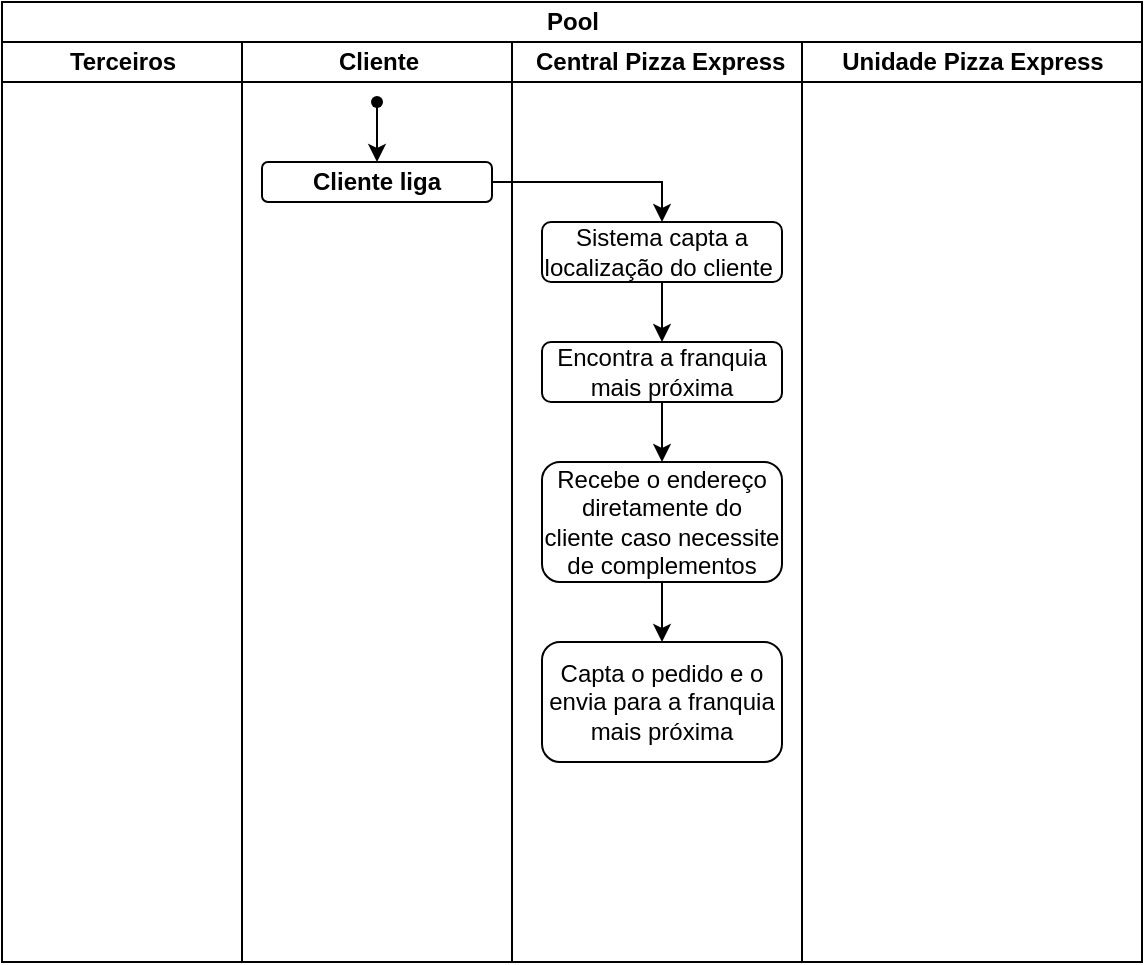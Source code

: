<mxfile version="24.7.13">
  <diagram name="Página-1" id="nzDrDzXbF5Iy9YIPnIax">
    <mxGraphModel dx="840" dy="1621" grid="1" gridSize="10" guides="1" tooltips="1" connect="1" arrows="1" fold="1" page="1" pageScale="1" pageWidth="827" pageHeight="1169" math="0" shadow="0">
      <root>
        <mxCell id="0" />
        <mxCell id="1" parent="0" />
        <mxCell id="0i0pU9Rxsa2nbH2X6kDl-33" value="Pool" style="swimlane;childLayout=stackLayout;resizeParent=1;resizeParentMax=0;startSize=20;html=1;" vertex="1" parent="1">
          <mxGeometry x="210" y="-40" width="570.0" height="480" as="geometry" />
        </mxCell>
        <mxCell id="0i0pU9Rxsa2nbH2X6kDl-34" value="Terceiros" style="swimlane;startSize=20;html=1;" vertex="1" parent="0i0pU9Rxsa2nbH2X6kDl-33">
          <mxGeometry y="20" width="120" height="460" as="geometry">
            <mxRectangle y="20" width="40" height="460" as="alternateBounds" />
          </mxGeometry>
        </mxCell>
        <mxCell id="0i0pU9Rxsa2nbH2X6kDl-35" value="Cliente" style="swimlane;startSize=20;html=1;" vertex="1" parent="0i0pU9Rxsa2nbH2X6kDl-33">
          <mxGeometry x="120" y="20" width="135.0" height="460" as="geometry" />
        </mxCell>
        <mxCell id="0i0pU9Rxsa2nbH2X6kDl-37" style="edgeStyle=orthogonalEdgeStyle;rounded=0;orthogonalLoop=1;jettySize=auto;html=1;entryX=0.5;entryY=0;entryDx=0;entryDy=0;" edge="1" parent="0i0pU9Rxsa2nbH2X6kDl-35" source="0i0pU9Rxsa2nbH2X6kDl-29" target="0i0pU9Rxsa2nbH2X6kDl-1">
          <mxGeometry relative="1" as="geometry" />
        </mxCell>
        <mxCell id="0i0pU9Rxsa2nbH2X6kDl-29" value="" style="shape=waypoint;sketch=0;fillStyle=solid;size=6;pointerEvents=1;points=[];fillColor=none;resizable=0;rotatable=0;perimeter=centerPerimeter;snapToPoint=1;fontStyle=1;verticalAlign=middle;fontSize=20;labelBackgroundColor=none;" vertex="1" parent="0i0pU9Rxsa2nbH2X6kDl-35">
          <mxGeometry x="57.5" y="20" width="20" height="20" as="geometry" />
        </mxCell>
        <mxCell id="0i0pU9Rxsa2nbH2X6kDl-1" value="Cliente liga" style="rounded=1;whiteSpace=wrap;html=1;fontStyle=1" vertex="1" parent="0i0pU9Rxsa2nbH2X6kDl-35">
          <mxGeometry x="10" y="60" width="115" height="20" as="geometry" />
        </mxCell>
        <mxCell id="0i0pU9Rxsa2nbH2X6kDl-36" value="&amp;nbsp; &amp;nbsp;Central Pizza Express" style="swimlane;startSize=20;html=1;align=left;" vertex="1" parent="0i0pU9Rxsa2nbH2X6kDl-33">
          <mxGeometry x="255.0" y="20" width="315" height="460" as="geometry">
            <mxRectangle x="255.0" y="20" width="40" height="460" as="alternateBounds" />
          </mxGeometry>
        </mxCell>
        <mxCell id="0i0pU9Rxsa2nbH2X6kDl-3" value="Sistema capta a localização do cliente&amp;nbsp;" style="rounded=1;whiteSpace=wrap;html=1;" vertex="1" parent="0i0pU9Rxsa2nbH2X6kDl-36">
          <mxGeometry x="15" y="90" width="120" height="30" as="geometry" />
        </mxCell>
        <mxCell id="0i0pU9Rxsa2nbH2X6kDl-40" style="edgeStyle=orthogonalEdgeStyle;rounded=0;orthogonalLoop=1;jettySize=auto;html=1;entryX=0.5;entryY=0;entryDx=0;entryDy=0;" edge="1" parent="0i0pU9Rxsa2nbH2X6kDl-36" source="0i0pU9Rxsa2nbH2X6kDl-5" target="0i0pU9Rxsa2nbH2X6kDl-39">
          <mxGeometry relative="1" as="geometry" />
        </mxCell>
        <mxCell id="0i0pU9Rxsa2nbH2X6kDl-5" value="Encontra a franquia mais próxima" style="rounded=1;whiteSpace=wrap;html=1;" vertex="1" parent="0i0pU9Rxsa2nbH2X6kDl-36">
          <mxGeometry x="15" y="150" width="120" height="30" as="geometry" />
        </mxCell>
        <mxCell id="0i0pU9Rxsa2nbH2X6kDl-4" style="edgeStyle=orthogonalEdgeStyle;rounded=0;orthogonalLoop=1;jettySize=auto;html=1;" edge="1" parent="0i0pU9Rxsa2nbH2X6kDl-36" source="0i0pU9Rxsa2nbH2X6kDl-3" target="0i0pU9Rxsa2nbH2X6kDl-5">
          <mxGeometry relative="1" as="geometry">
            <mxPoint x="-37.5" y="170" as="targetPoint" />
          </mxGeometry>
        </mxCell>
        <mxCell id="0i0pU9Rxsa2nbH2X6kDl-41" style="edgeStyle=orthogonalEdgeStyle;rounded=0;orthogonalLoop=1;jettySize=auto;html=1;entryX=0.5;entryY=0;entryDx=0;entryDy=0;" edge="1" parent="0i0pU9Rxsa2nbH2X6kDl-36" source="0i0pU9Rxsa2nbH2X6kDl-39" target="0i0pU9Rxsa2nbH2X6kDl-10">
          <mxGeometry relative="1" as="geometry" />
        </mxCell>
        <mxCell id="0i0pU9Rxsa2nbH2X6kDl-39" value="Recebe o endereço diretamente do cliente caso necessite de complementos" style="rounded=1;whiteSpace=wrap;html=1;" vertex="1" parent="0i0pU9Rxsa2nbH2X6kDl-36">
          <mxGeometry x="15" y="210" width="120" height="60" as="geometry" />
        </mxCell>
        <mxCell id="0i0pU9Rxsa2nbH2X6kDl-10" value="Capta o pedido e o envia para a franquia mais próxima" style="rounded=1;whiteSpace=wrap;html=1;" vertex="1" parent="0i0pU9Rxsa2nbH2X6kDl-36">
          <mxGeometry x="15" y="300" width="120" height="60" as="geometry" />
        </mxCell>
        <mxCell id="0i0pU9Rxsa2nbH2X6kDl-28" style="edgeStyle=orthogonalEdgeStyle;rounded=0;orthogonalLoop=1;jettySize=auto;html=1;entryX=0.5;entryY=0;entryDx=0;entryDy=0;" edge="1" parent="0i0pU9Rxsa2nbH2X6kDl-33" source="0i0pU9Rxsa2nbH2X6kDl-1" target="0i0pU9Rxsa2nbH2X6kDl-3">
          <mxGeometry relative="1" as="geometry" />
        </mxCell>
        <mxCell id="0i0pU9Rxsa2nbH2X6kDl-47" value="Unidade Pizza Express" style="swimlane;startSize=20;html=1;" vertex="1" parent="1">
          <mxGeometry x="610" y="-20" width="170" height="460" as="geometry" />
        </mxCell>
      </root>
    </mxGraphModel>
  </diagram>
</mxfile>

